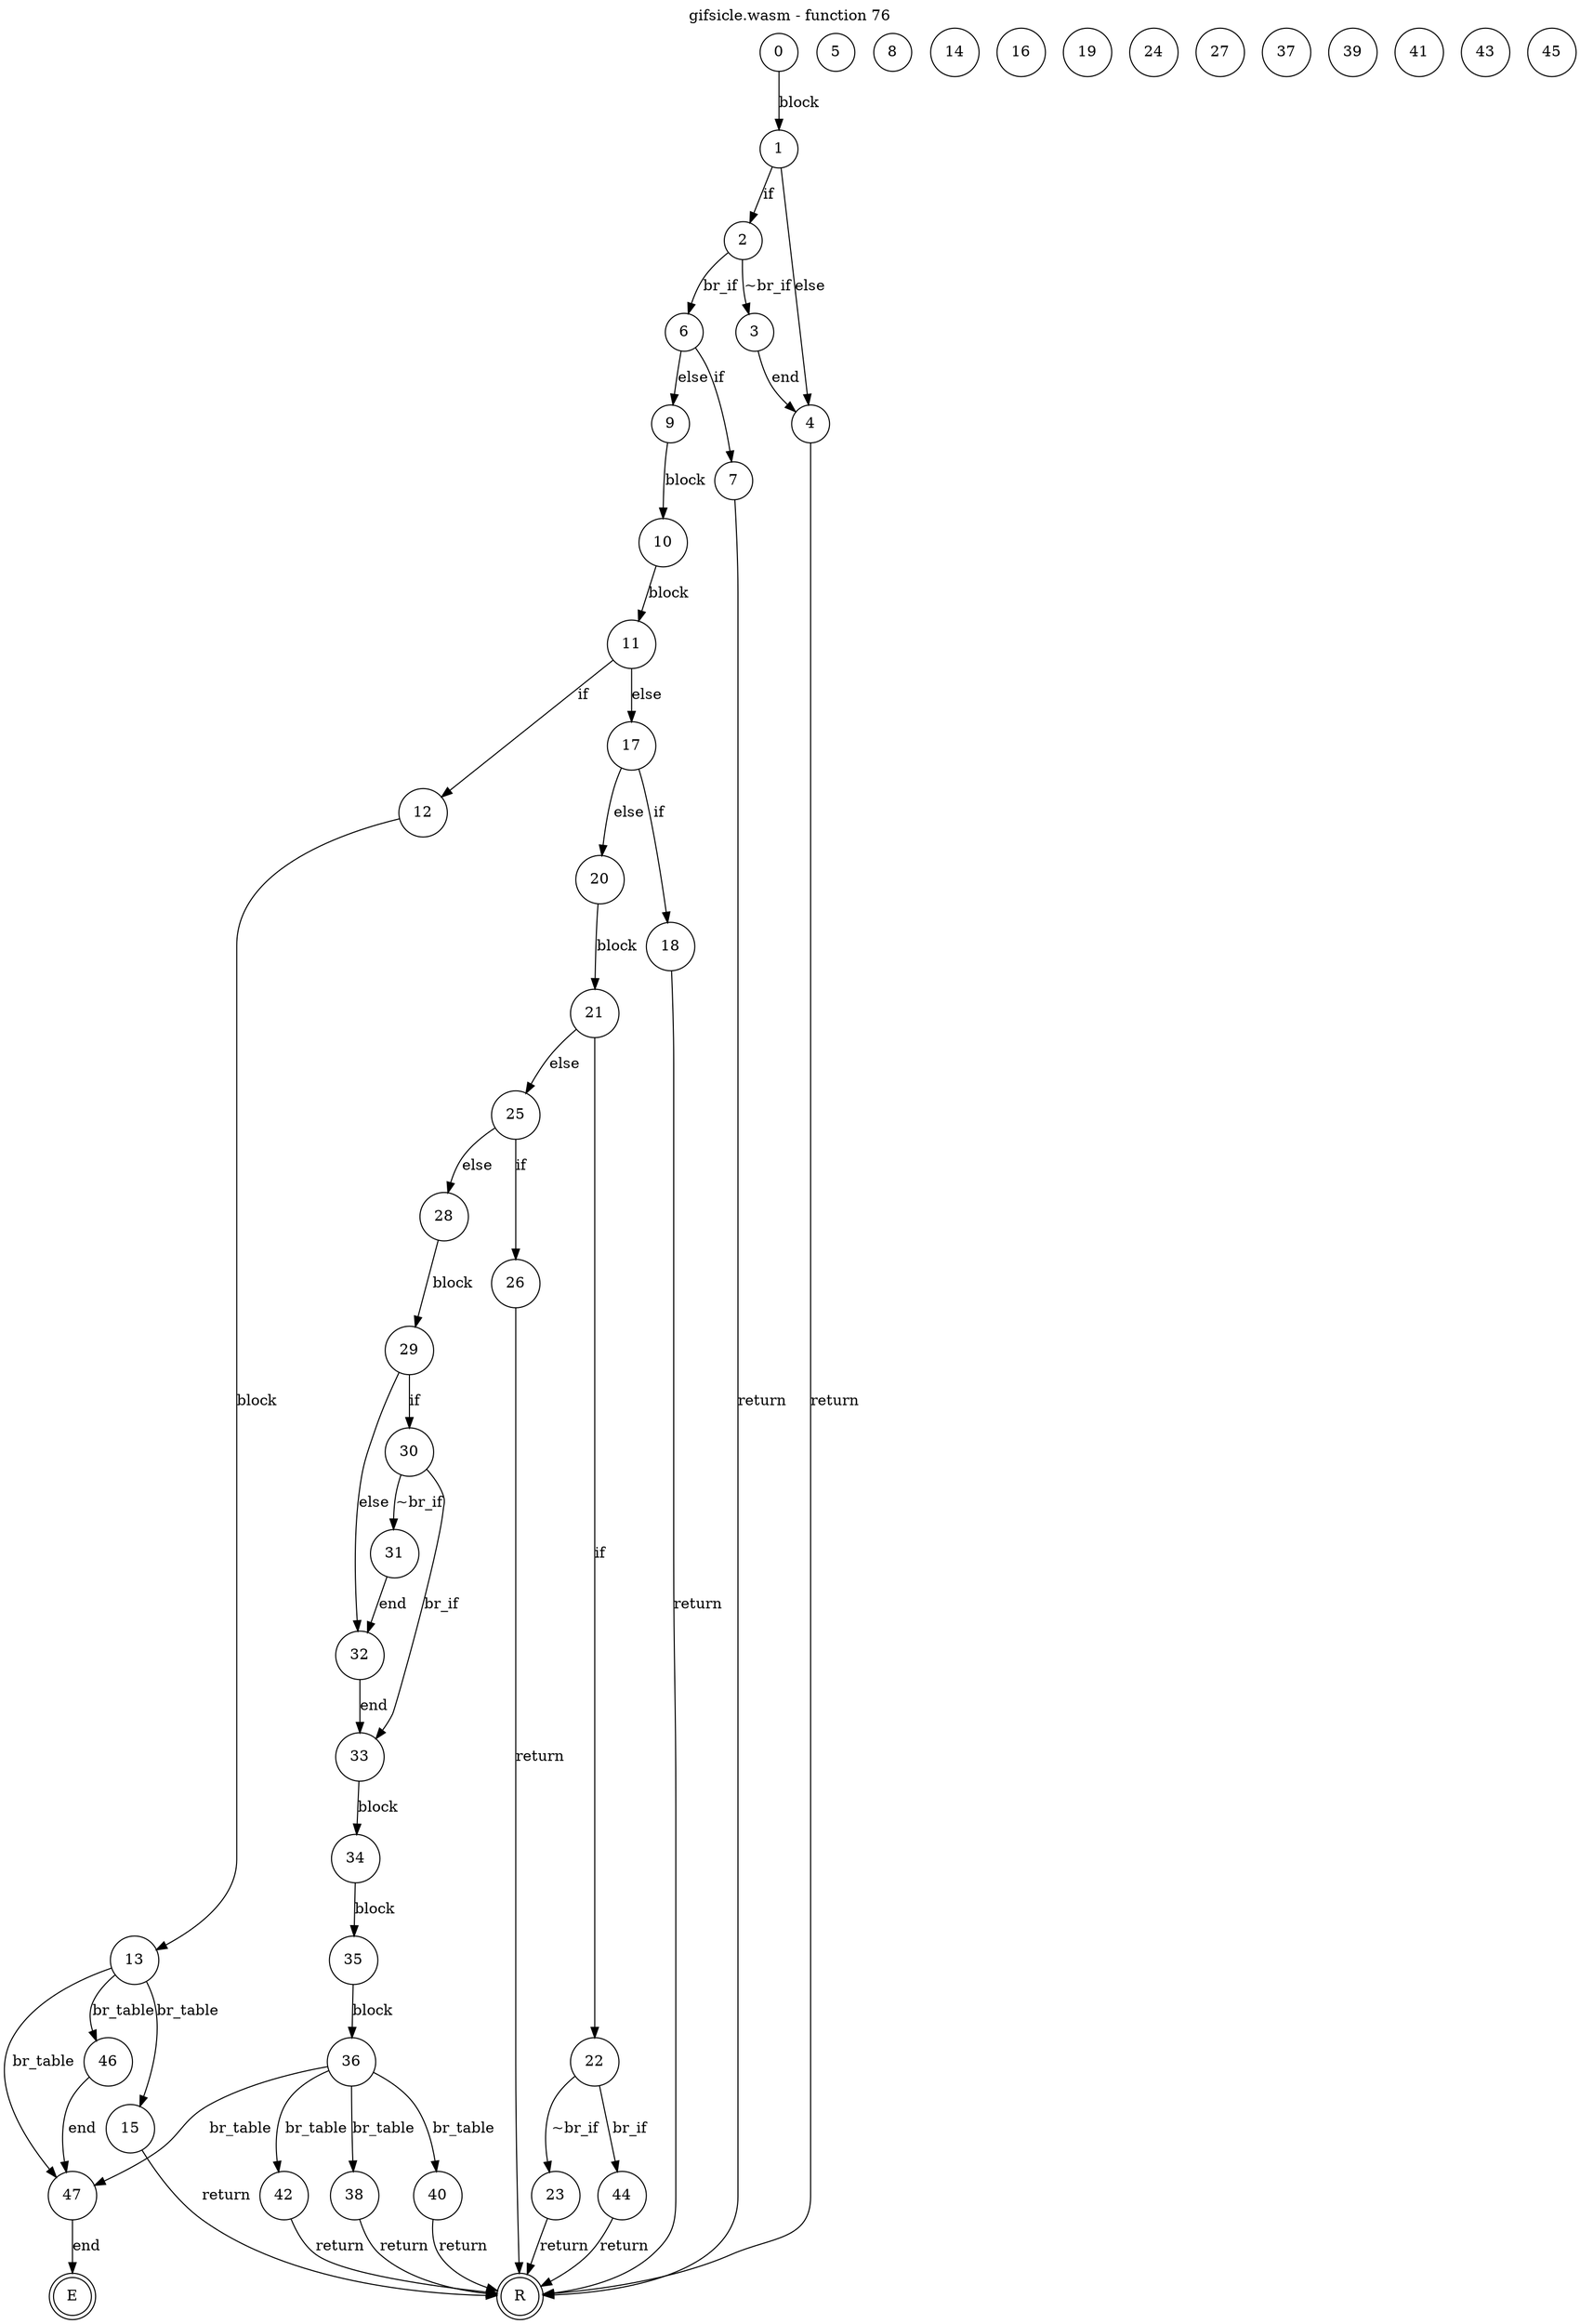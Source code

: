 digraph finite_state_machine {
    label = "gifsicle.wasm - function 76"
    labelloc =  t
    labelfontsize = 16
    labelfontcolor = black
    labelfontname = "Helvetica"
    node [shape = doublecircle]; E R ;
node [shape=circle, fontcolor=black, style="", label="0"]0
node [shape=circle, fontcolor=black, style="", label="1"]1
node [shape=circle, fontcolor=black, style="", label="2"]2
node [shape=circle, fontcolor=black, style="", label="3"]3
node [shape=circle, fontcolor=black, style="", label="4"]4
node [shape=circle, fontcolor=black, style="", label="5"]5
node [shape=circle, fontcolor=black, style="", label="6"]6
node [shape=circle, fontcolor=black, style="", label="7"]7
node [shape=circle, fontcolor=black, style="", label="8"]8
node [shape=circle, fontcolor=black, style="", label="9"]9
node [shape=circle, fontcolor=black, style="", label="10"]10
node [shape=circle, fontcolor=black, style="", label="11"]11
node [shape=circle, fontcolor=black, style="", label="12"]12
node [shape=circle, fontcolor=black, style="", label="13"]13
node [shape=circle, fontcolor=black, style="", label="14"]14
node [shape=circle, fontcolor=black, style="", label="15"]15
node [shape=circle, fontcolor=black, style="", label="16"]16
node [shape=circle, fontcolor=black, style="", label="17"]17
node [shape=circle, fontcolor=black, style="", label="18"]18
node [shape=circle, fontcolor=black, style="", label="19"]19
node [shape=circle, fontcolor=black, style="", label="20"]20
node [shape=circle, fontcolor=black, style="", label="21"]21
node [shape=circle, fontcolor=black, style="", label="22"]22
node [shape=circle, fontcolor=black, style="", label="23"]23
node [shape=circle, fontcolor=black, style="", label="24"]24
node [shape=circle, fontcolor=black, style="", label="25"]25
node [shape=circle, fontcolor=black, style="", label="26"]26
node [shape=circle, fontcolor=black, style="", label="27"]27
node [shape=circle, fontcolor=black, style="", label="28"]28
node [shape=circle, fontcolor=black, style="", label="29"]29
node [shape=circle, fontcolor=black, style="", label="30"]30
node [shape=circle, fontcolor=black, style="", label="31"]31
node [shape=circle, fontcolor=black, style="", label="32"]32
node [shape=circle, fontcolor=black, style="", label="33"]33
node [shape=circle, fontcolor=black, style="", label="34"]34
node [shape=circle, fontcolor=black, style="", label="35"]35
node [shape=circle, fontcolor=black, style="", label="36"]36
node [shape=circle, fontcolor=black, style="", label="37"]37
node [shape=circle, fontcolor=black, style="", label="38"]38
node [shape=circle, fontcolor=black, style="", label="39"]39
node [shape=circle, fontcolor=black, style="", label="40"]40
node [shape=circle, fontcolor=black, style="", label="41"]41
node [shape=circle, fontcolor=black, style="", label="42"]42
node [shape=circle, fontcolor=black, style="", label="43"]43
node [shape=circle, fontcolor=black, style="", label="44"]44
node [shape=circle, fontcolor=black, style="", label="45"]45
node [shape=circle, fontcolor=black, style="", label="46"]46
node [shape=circle, fontcolor=black, style="", label="47"]47
node [shape=circle, fontcolor=black, style="", label="E"]E
node [shape=circle, fontcolor=black, style="", label="R"]R
    0 -> 1[label="block"];
    1 -> 2[label="if"];
    1 -> 4[label="else"];
    2 -> 3[label="~br_if"];
    2 -> 6[label="br_if"];
    3 -> 4[label="end"];
    4 -> R[label="return"];
    6 -> 7[label="if"];
    6 -> 9[label="else"];
    7 -> R[label="return"];
    9 -> 10[label="block"];
    10 -> 11[label="block"];
    11 -> 12[label="if"];
    11 -> 17[label="else"];
    12 -> 13[label="block"];
    13 -> 46[label="br_table"];
    13 -> 15[label="br_table"];
    13 -> 47[label="br_table"];
    15 -> R[label="return"];
    17 -> 18[label="if"];
    17 -> 20[label="else"];
    18 -> R[label="return"];
    20 -> 21[label="block"];
    21 -> 22[label="if"];
    21 -> 25[label="else"];
    22 -> 23[label="~br_if"];
    22 -> 44[label="br_if"];
    23 -> R[label="return"];
    25 -> 26[label="if"];
    25 -> 28[label="else"];
    26 -> R[label="return"];
    28 -> 29[label="block"];
    29 -> 30[label="if"];
    29 -> 32[label="else"];
    30 -> 31[label="~br_if"];
    30 -> 33[label="br_if"];
    31 -> 32[label="end"];
    32 -> 33[label="end"];
    33 -> 34[label="block"];
    34 -> 35[label="block"];
    35 -> 36[label="block"];
    36 -> 47[label="br_table"];
    36 -> 38[label="br_table"];
    36 -> 40[label="br_table"];
    36 -> 42[label="br_table"];
    38 -> R[label="return"];
    40 -> R[label="return"];
    42 -> R[label="return"];
    44 -> R[label="return"];
    46 -> 47[label="end"];
    47 -> E[label="end"];
}
